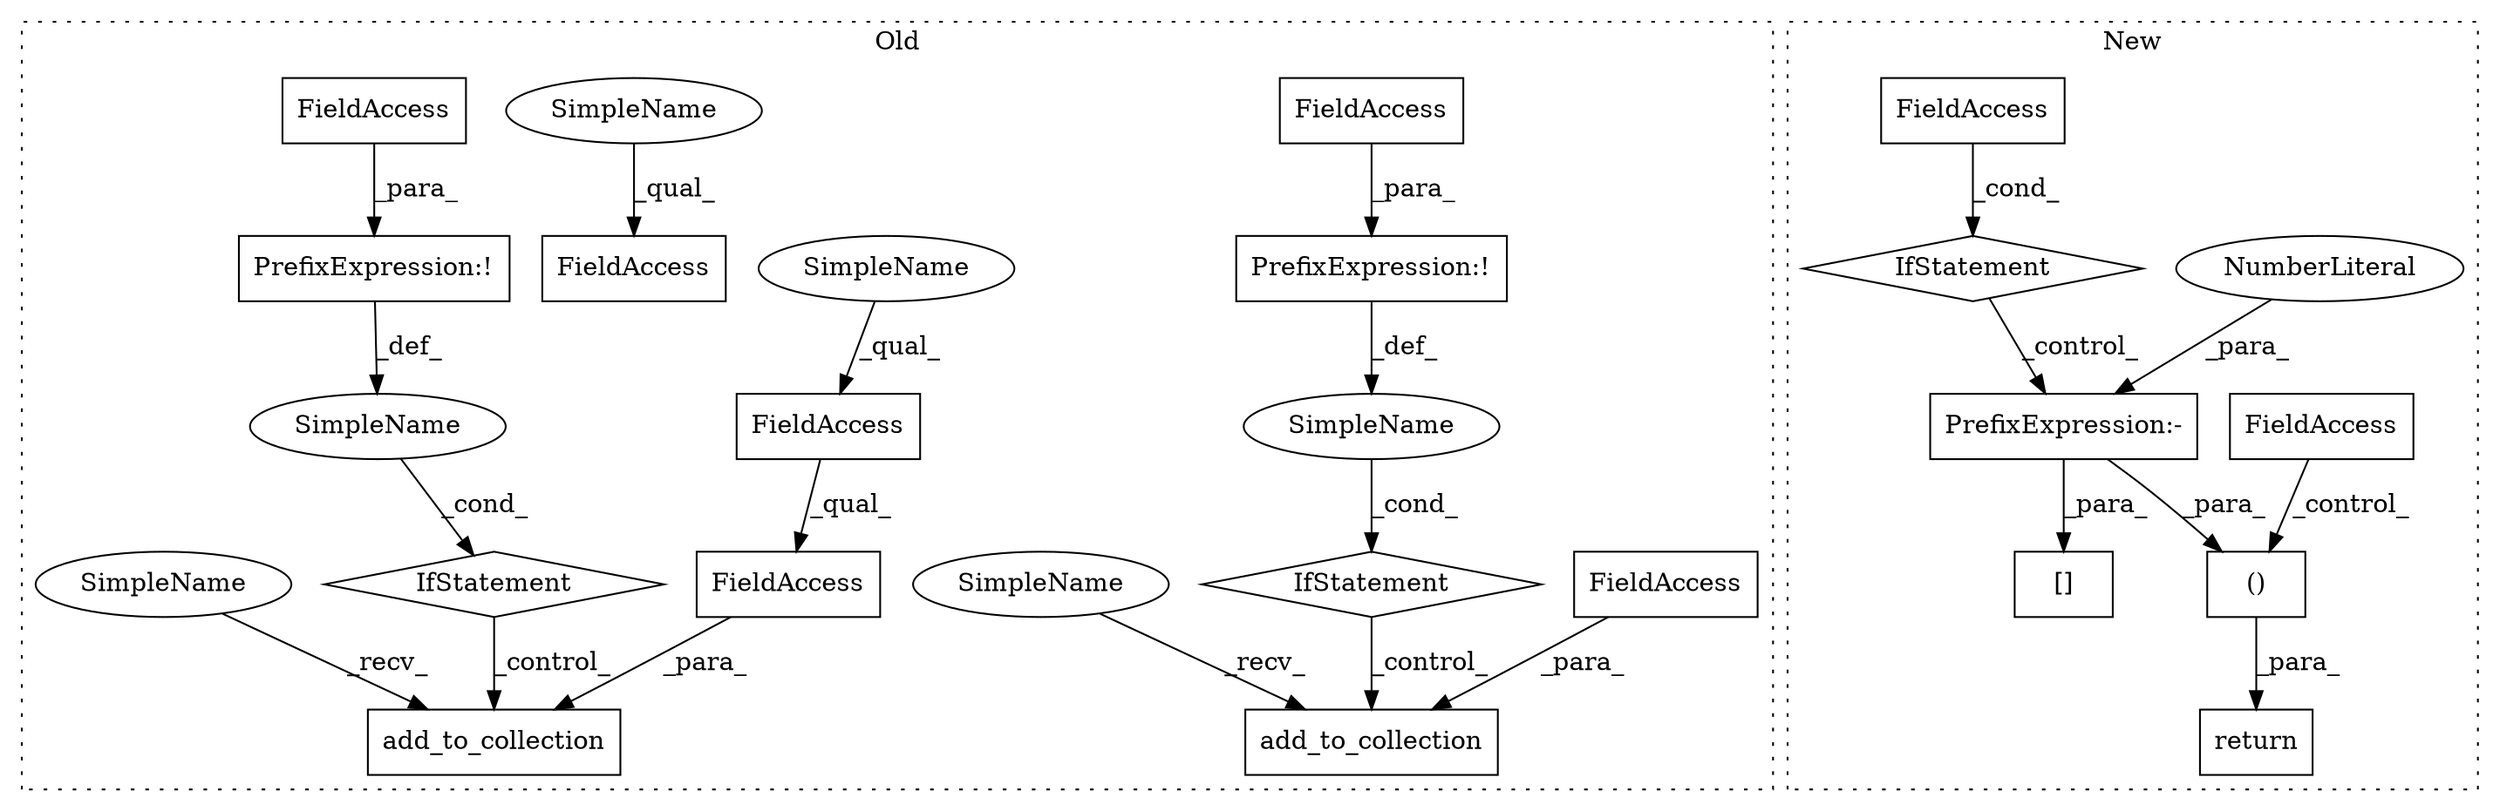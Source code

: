 digraph G {
subgraph cluster0 {
2 [label="FieldAccess" a="22" s="4736" l="20" shape="box"];
3 [label="FieldAccess" a="22" s="5168" l="20" shape="box"];
6 [label="add_to_collection" a="32" s="5150,5216" l="18,1" shape="box"];
7 [label="PrefixExpression:!" a="38" s="5117" l="1" shape="box"];
8 [label="add_to_collection" a="32" s="4806,4872" l="18,1" shape="box"];
9 [label="PrefixExpression:!" a="38" s="4687" l="1" shape="box"];
12 [label="SimpleName" a="42" s="" l="" shape="ellipse"];
13 [label="IfStatement" a="25" s="4683,4695" l="4,2" shape="diamond"];
14 [label="SimpleName" a="42" s="" l="" shape="ellipse"];
15 [label="IfStatement" a="25" s="5113,5125" l="4,2" shape="diamond"];
16 [label="FieldAccess" a="22" s="4824" l="38" shape="box"];
17 [label="FieldAccess" a="22" s="5168" l="38" shape="box"];
20 [label="FieldAccess" a="22" s="5118" l="7" shape="box"];
21 [label="FieldAccess" a="22" s="4688" l="7" shape="box"];
23 [label="SimpleName" a="42" s="4736" l="10" shape="ellipse"];
24 [label="SimpleName" a="42" s="5168" l="10" shape="ellipse"];
25 [label="SimpleName" a="42" s="5139" l="10" shape="ellipse"];
26 [label="SimpleName" a="42" s="4795" l="10" shape="ellipse"];
label = "Old";
style="dotted";
}
subgraph cluster1 {
1 [label="return" a="41" s="4931" l="7" shape="box"];
4 [label="()" a="106" s="4960" l="15" shape="box"];
5 [label="PrefixExpression:-" a="38" s="4921" l="1" shape="box"];
10 [label="NumberLiteral" a="34" s="4922" l="1" shape="ellipse"];
11 [label="[]" a="2" s="4914,4923" l="7,1" shape="box"];
18 [label="FieldAccess" a="22" s="4939" l="13" shape="box"];
19 [label="FieldAccess" a="22" s="4892" l="10" shape="box"];
22 [label="IfStatement" a="25" s="4902" l="3" shape="diamond"];
label = "New";
style="dotted";
}
3 -> 17 [label="_qual_"];
4 -> 1 [label="_para_"];
5 -> 4 [label="_para_"];
5 -> 11 [label="_para_"];
7 -> 14 [label="_def_"];
9 -> 12 [label="_def_"];
10 -> 5 [label="_para_"];
12 -> 13 [label="_cond_"];
13 -> 8 [label="_control_"];
14 -> 15 [label="_cond_"];
15 -> 6 [label="_control_"];
16 -> 8 [label="_para_"];
17 -> 6 [label="_para_"];
18 -> 4 [label="_control_"];
19 -> 22 [label="_cond_"];
20 -> 7 [label="_para_"];
21 -> 9 [label="_para_"];
22 -> 5 [label="_control_"];
23 -> 2 [label="_qual_"];
24 -> 3 [label="_qual_"];
25 -> 6 [label="_recv_"];
26 -> 8 [label="_recv_"];
}